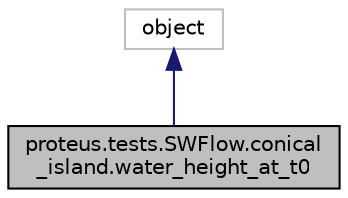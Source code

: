 digraph "proteus.tests.SWFlow.conical_island.water_height_at_t0"
{
 // LATEX_PDF_SIZE
  edge [fontname="Helvetica",fontsize="10",labelfontname="Helvetica",labelfontsize="10"];
  node [fontname="Helvetica",fontsize="10",shape=record];
  Node1 [label="proteus.tests.SWFlow.conical\l_island.water_height_at_t0",height=0.2,width=0.4,color="black", fillcolor="grey75", style="filled", fontcolor="black",tooltip="INITIAL CONDITIONS #####."];
  Node2 -> Node1 [dir="back",color="midnightblue",fontsize="10",style="solid",fontname="Helvetica"];
  Node2 [label="object",height=0.2,width=0.4,color="grey75", fillcolor="white", style="filled",tooltip=" "];
}
